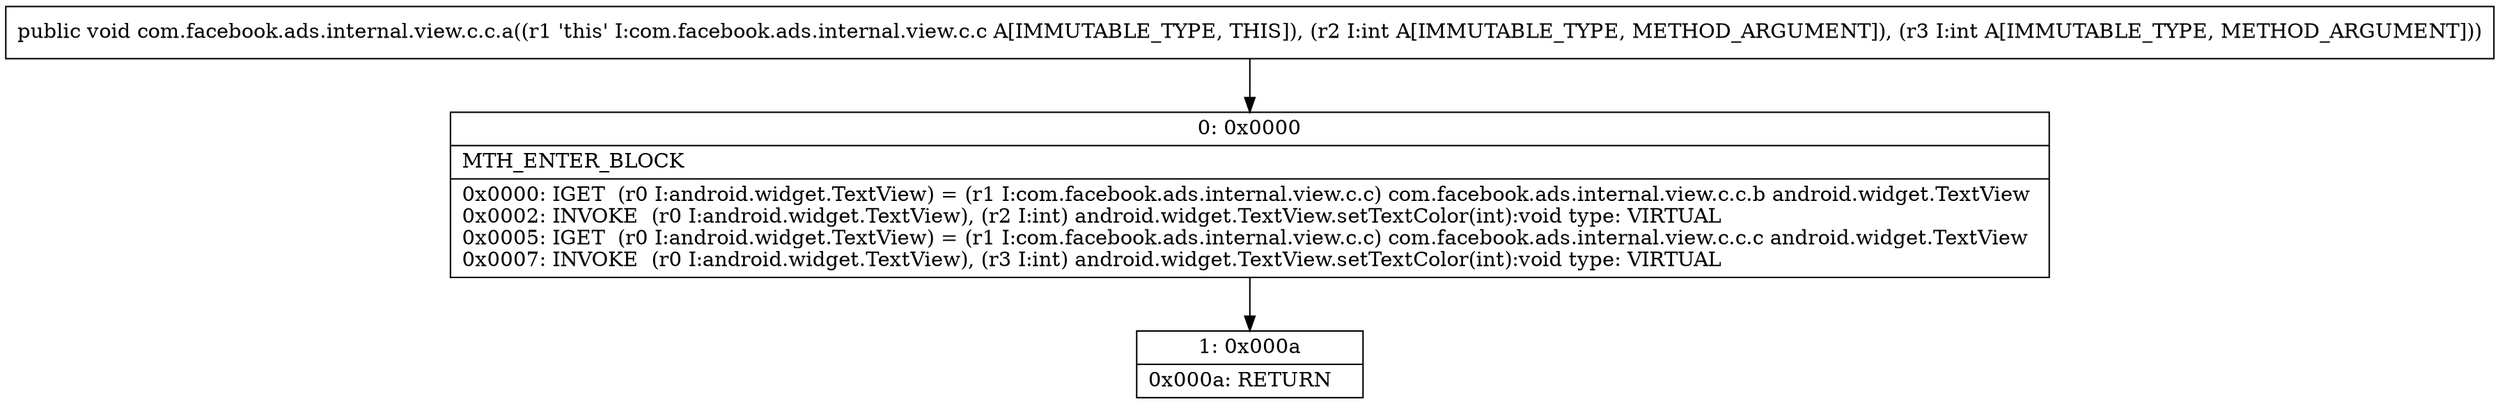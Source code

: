 digraph "CFG forcom.facebook.ads.internal.view.c.c.a(II)V" {
Node_0 [shape=record,label="{0\:\ 0x0000|MTH_ENTER_BLOCK\l|0x0000: IGET  (r0 I:android.widget.TextView) = (r1 I:com.facebook.ads.internal.view.c.c) com.facebook.ads.internal.view.c.c.b android.widget.TextView \l0x0002: INVOKE  (r0 I:android.widget.TextView), (r2 I:int) android.widget.TextView.setTextColor(int):void type: VIRTUAL \l0x0005: IGET  (r0 I:android.widget.TextView) = (r1 I:com.facebook.ads.internal.view.c.c) com.facebook.ads.internal.view.c.c.c android.widget.TextView \l0x0007: INVOKE  (r0 I:android.widget.TextView), (r3 I:int) android.widget.TextView.setTextColor(int):void type: VIRTUAL \l}"];
Node_1 [shape=record,label="{1\:\ 0x000a|0x000a: RETURN   \l}"];
MethodNode[shape=record,label="{public void com.facebook.ads.internal.view.c.c.a((r1 'this' I:com.facebook.ads.internal.view.c.c A[IMMUTABLE_TYPE, THIS]), (r2 I:int A[IMMUTABLE_TYPE, METHOD_ARGUMENT]), (r3 I:int A[IMMUTABLE_TYPE, METHOD_ARGUMENT])) }"];
MethodNode -> Node_0;
Node_0 -> Node_1;
}


